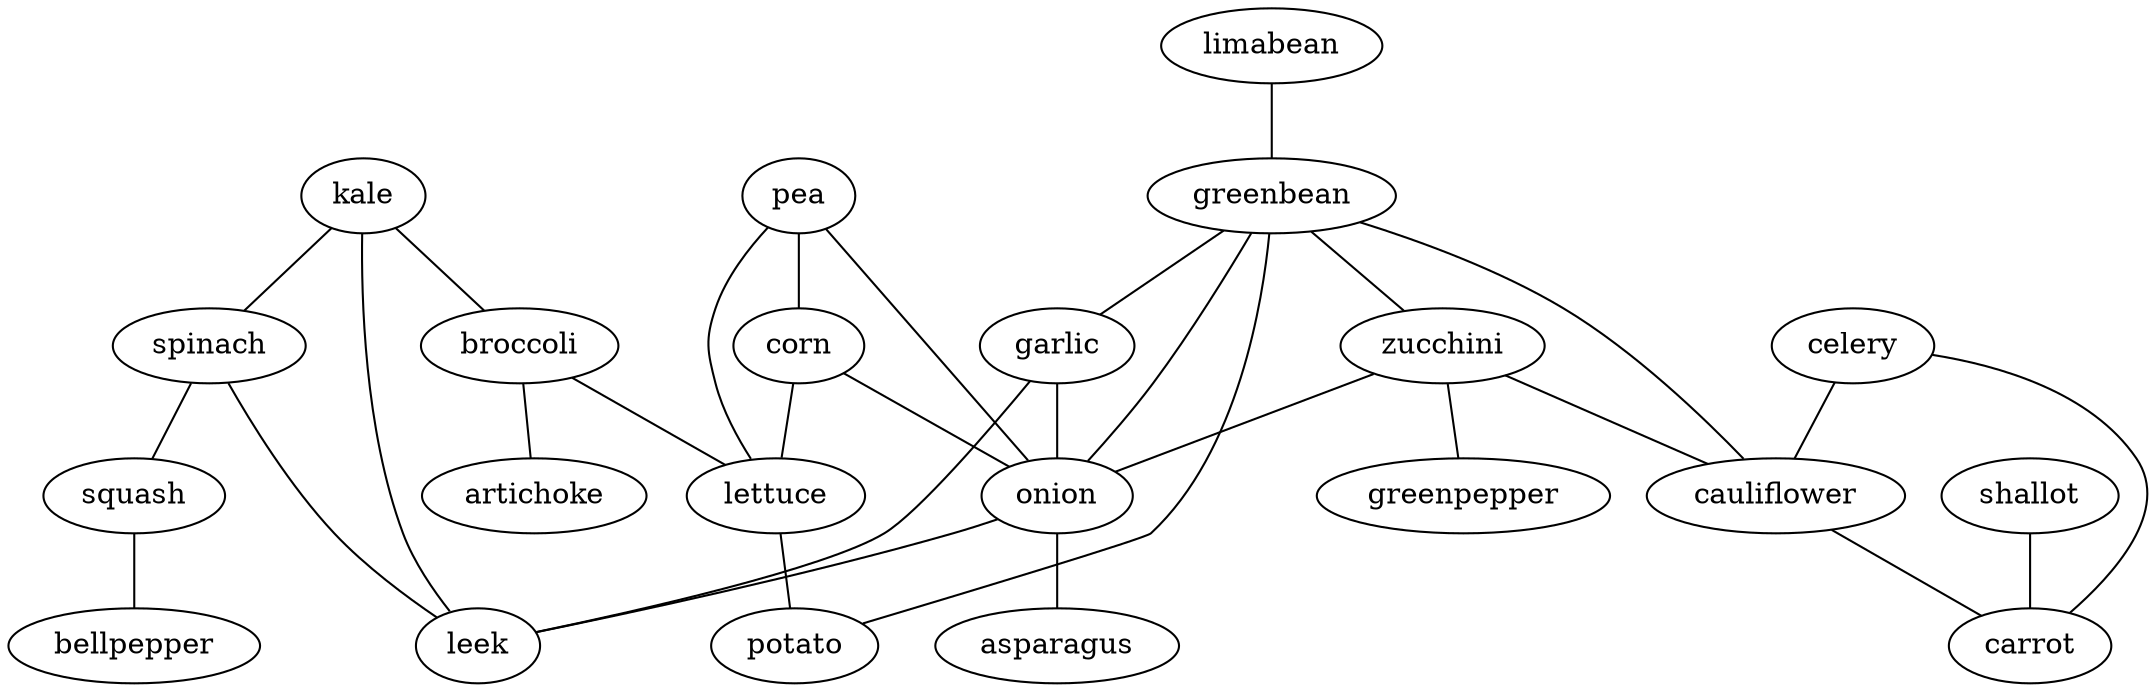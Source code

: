 strict graph G {
kale;
limabean;
spinach;
greenbean;
celery;
pea;
zucchini;
cauliflower;
shallot;
corn;
squash;
garlic;
broccoli;
bellpepper;
onion;
lettuce;
asparagus;
potato;
leek;
carrot;
greenpepper;
artichoke;
kale -- spinach  [weight=1];
kale -- broccoli  [weight=1];
kale -- leek  [weight=1];
limabean -- greenbean  [weight=1];
spinach -- leek  [weight=1];
spinach -- squash  [weight=1];
greenbean -- onion  [weight=1];
greenbean -- cauliflower  [weight=1];
greenbean -- potato  [weight=1];
greenbean -- garlic  [weight=1];
greenbean -- zucchini  [weight=1];
celery -- carrot  [weight=1];
celery -- cauliflower  [weight=1];
pea -- lettuce  [weight=1];
pea -- corn  [weight=1];
pea -- onion  [weight=1];
zucchini -- onion  [weight=1];
zucchini -- greenpepper  [weight=1];
zucchini -- cauliflower  [weight=1];
cauliflower -- carrot  [weight=1];
shallot -- carrot  [weight=1];
corn -- lettuce  [weight=1];
corn -- onion  [weight=1];
squash -- bellpepper  [weight=1];
garlic -- onion  [weight=1];
garlic -- leek  [weight=1];
broccoli -- lettuce  [weight=1];
broccoli -- artichoke  [weight=1];
onion -- asparagus  [weight=1];
onion -- leek  [weight=1];
lettuce -- potato  [weight=1];
}
